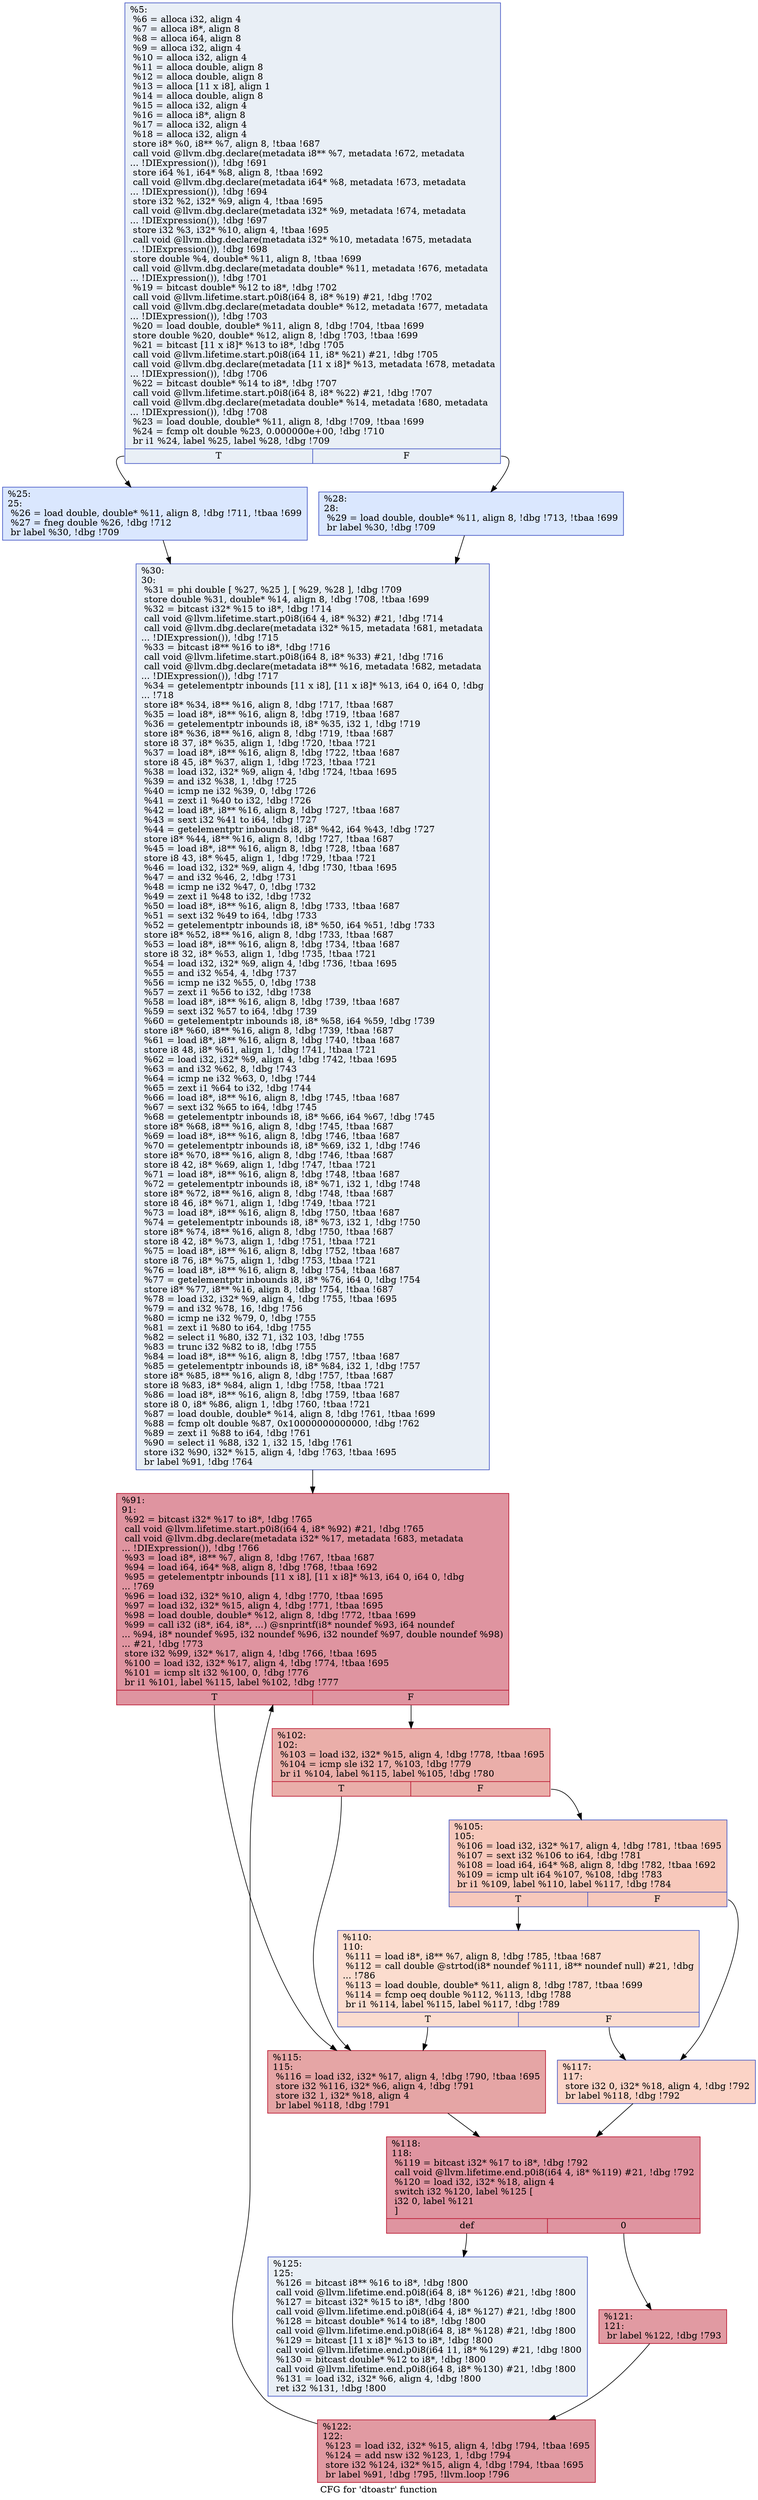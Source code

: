 digraph "CFG for 'dtoastr' function" {
	label="CFG for 'dtoastr' function";

	Node0xa57410 [shape=record,color="#3d50c3ff", style=filled, fillcolor="#cedaeb70",label="{%5:\l  %6 = alloca i32, align 4\l  %7 = alloca i8*, align 8\l  %8 = alloca i64, align 8\l  %9 = alloca i32, align 4\l  %10 = alloca i32, align 4\l  %11 = alloca double, align 8\l  %12 = alloca double, align 8\l  %13 = alloca [11 x i8], align 1\l  %14 = alloca double, align 8\l  %15 = alloca i32, align 4\l  %16 = alloca i8*, align 8\l  %17 = alloca i32, align 4\l  %18 = alloca i32, align 4\l  store i8* %0, i8** %7, align 8, !tbaa !687\l  call void @llvm.dbg.declare(metadata i8** %7, metadata !672, metadata\l... !DIExpression()), !dbg !691\l  store i64 %1, i64* %8, align 8, !tbaa !692\l  call void @llvm.dbg.declare(metadata i64* %8, metadata !673, metadata\l... !DIExpression()), !dbg !694\l  store i32 %2, i32* %9, align 4, !tbaa !695\l  call void @llvm.dbg.declare(metadata i32* %9, metadata !674, metadata\l... !DIExpression()), !dbg !697\l  store i32 %3, i32* %10, align 4, !tbaa !695\l  call void @llvm.dbg.declare(metadata i32* %10, metadata !675, metadata\l... !DIExpression()), !dbg !698\l  store double %4, double* %11, align 8, !tbaa !699\l  call void @llvm.dbg.declare(metadata double* %11, metadata !676, metadata\l... !DIExpression()), !dbg !701\l  %19 = bitcast double* %12 to i8*, !dbg !702\l  call void @llvm.lifetime.start.p0i8(i64 8, i8* %19) #21, !dbg !702\l  call void @llvm.dbg.declare(metadata double* %12, metadata !677, metadata\l... !DIExpression()), !dbg !703\l  %20 = load double, double* %11, align 8, !dbg !704, !tbaa !699\l  store double %20, double* %12, align 8, !dbg !703, !tbaa !699\l  %21 = bitcast [11 x i8]* %13 to i8*, !dbg !705\l  call void @llvm.lifetime.start.p0i8(i64 11, i8* %21) #21, !dbg !705\l  call void @llvm.dbg.declare(metadata [11 x i8]* %13, metadata !678, metadata\l... !DIExpression()), !dbg !706\l  %22 = bitcast double* %14 to i8*, !dbg !707\l  call void @llvm.lifetime.start.p0i8(i64 8, i8* %22) #21, !dbg !707\l  call void @llvm.dbg.declare(metadata double* %14, metadata !680, metadata\l... !DIExpression()), !dbg !708\l  %23 = load double, double* %11, align 8, !dbg !709, !tbaa !699\l  %24 = fcmp olt double %23, 0.000000e+00, !dbg !710\l  br i1 %24, label %25, label %28, !dbg !709\l|{<s0>T|<s1>F}}"];
	Node0xa57410:s0 -> Node0xa57520;
	Node0xa57410:s1 -> Node0xa57570;
	Node0xa57520 [shape=record,color="#3d50c3ff", style=filled, fillcolor="#abc8fd70",label="{%25:\l25:                                               \l  %26 = load double, double* %11, align 8, !dbg !711, !tbaa !699\l  %27 = fneg double %26, !dbg !712\l  br label %30, !dbg !709\l}"];
	Node0xa57520 -> Node0xa575c0;
	Node0xa57570 [shape=record,color="#3d50c3ff", style=filled, fillcolor="#abc8fd70",label="{%28:\l28:                                               \l  %29 = load double, double* %11, align 8, !dbg !713, !tbaa !699\l  br label %30, !dbg !709\l}"];
	Node0xa57570 -> Node0xa575c0;
	Node0xa575c0 [shape=record,color="#3d50c3ff", style=filled, fillcolor="#cedaeb70",label="{%30:\l30:                                               \l  %31 = phi double [ %27, %25 ], [ %29, %28 ], !dbg !709\l  store double %31, double* %14, align 8, !dbg !708, !tbaa !699\l  %32 = bitcast i32* %15 to i8*, !dbg !714\l  call void @llvm.lifetime.start.p0i8(i64 4, i8* %32) #21, !dbg !714\l  call void @llvm.dbg.declare(metadata i32* %15, metadata !681, metadata\l... !DIExpression()), !dbg !715\l  %33 = bitcast i8** %16 to i8*, !dbg !716\l  call void @llvm.lifetime.start.p0i8(i64 8, i8* %33) #21, !dbg !716\l  call void @llvm.dbg.declare(metadata i8** %16, metadata !682, metadata\l... !DIExpression()), !dbg !717\l  %34 = getelementptr inbounds [11 x i8], [11 x i8]* %13, i64 0, i64 0, !dbg\l... !718\l  store i8* %34, i8** %16, align 8, !dbg !717, !tbaa !687\l  %35 = load i8*, i8** %16, align 8, !dbg !719, !tbaa !687\l  %36 = getelementptr inbounds i8, i8* %35, i32 1, !dbg !719\l  store i8* %36, i8** %16, align 8, !dbg !719, !tbaa !687\l  store i8 37, i8* %35, align 1, !dbg !720, !tbaa !721\l  %37 = load i8*, i8** %16, align 8, !dbg !722, !tbaa !687\l  store i8 45, i8* %37, align 1, !dbg !723, !tbaa !721\l  %38 = load i32, i32* %9, align 4, !dbg !724, !tbaa !695\l  %39 = and i32 %38, 1, !dbg !725\l  %40 = icmp ne i32 %39, 0, !dbg !726\l  %41 = zext i1 %40 to i32, !dbg !726\l  %42 = load i8*, i8** %16, align 8, !dbg !727, !tbaa !687\l  %43 = sext i32 %41 to i64, !dbg !727\l  %44 = getelementptr inbounds i8, i8* %42, i64 %43, !dbg !727\l  store i8* %44, i8** %16, align 8, !dbg !727, !tbaa !687\l  %45 = load i8*, i8** %16, align 8, !dbg !728, !tbaa !687\l  store i8 43, i8* %45, align 1, !dbg !729, !tbaa !721\l  %46 = load i32, i32* %9, align 4, !dbg !730, !tbaa !695\l  %47 = and i32 %46, 2, !dbg !731\l  %48 = icmp ne i32 %47, 0, !dbg !732\l  %49 = zext i1 %48 to i32, !dbg !732\l  %50 = load i8*, i8** %16, align 8, !dbg !733, !tbaa !687\l  %51 = sext i32 %49 to i64, !dbg !733\l  %52 = getelementptr inbounds i8, i8* %50, i64 %51, !dbg !733\l  store i8* %52, i8** %16, align 8, !dbg !733, !tbaa !687\l  %53 = load i8*, i8** %16, align 8, !dbg !734, !tbaa !687\l  store i8 32, i8* %53, align 1, !dbg !735, !tbaa !721\l  %54 = load i32, i32* %9, align 4, !dbg !736, !tbaa !695\l  %55 = and i32 %54, 4, !dbg !737\l  %56 = icmp ne i32 %55, 0, !dbg !738\l  %57 = zext i1 %56 to i32, !dbg !738\l  %58 = load i8*, i8** %16, align 8, !dbg !739, !tbaa !687\l  %59 = sext i32 %57 to i64, !dbg !739\l  %60 = getelementptr inbounds i8, i8* %58, i64 %59, !dbg !739\l  store i8* %60, i8** %16, align 8, !dbg !739, !tbaa !687\l  %61 = load i8*, i8** %16, align 8, !dbg !740, !tbaa !687\l  store i8 48, i8* %61, align 1, !dbg !741, !tbaa !721\l  %62 = load i32, i32* %9, align 4, !dbg !742, !tbaa !695\l  %63 = and i32 %62, 8, !dbg !743\l  %64 = icmp ne i32 %63, 0, !dbg !744\l  %65 = zext i1 %64 to i32, !dbg !744\l  %66 = load i8*, i8** %16, align 8, !dbg !745, !tbaa !687\l  %67 = sext i32 %65 to i64, !dbg !745\l  %68 = getelementptr inbounds i8, i8* %66, i64 %67, !dbg !745\l  store i8* %68, i8** %16, align 8, !dbg !745, !tbaa !687\l  %69 = load i8*, i8** %16, align 8, !dbg !746, !tbaa !687\l  %70 = getelementptr inbounds i8, i8* %69, i32 1, !dbg !746\l  store i8* %70, i8** %16, align 8, !dbg !746, !tbaa !687\l  store i8 42, i8* %69, align 1, !dbg !747, !tbaa !721\l  %71 = load i8*, i8** %16, align 8, !dbg !748, !tbaa !687\l  %72 = getelementptr inbounds i8, i8* %71, i32 1, !dbg !748\l  store i8* %72, i8** %16, align 8, !dbg !748, !tbaa !687\l  store i8 46, i8* %71, align 1, !dbg !749, !tbaa !721\l  %73 = load i8*, i8** %16, align 8, !dbg !750, !tbaa !687\l  %74 = getelementptr inbounds i8, i8* %73, i32 1, !dbg !750\l  store i8* %74, i8** %16, align 8, !dbg !750, !tbaa !687\l  store i8 42, i8* %73, align 1, !dbg !751, !tbaa !721\l  %75 = load i8*, i8** %16, align 8, !dbg !752, !tbaa !687\l  store i8 76, i8* %75, align 1, !dbg !753, !tbaa !721\l  %76 = load i8*, i8** %16, align 8, !dbg !754, !tbaa !687\l  %77 = getelementptr inbounds i8, i8* %76, i64 0, !dbg !754\l  store i8* %77, i8** %16, align 8, !dbg !754, !tbaa !687\l  %78 = load i32, i32* %9, align 4, !dbg !755, !tbaa !695\l  %79 = and i32 %78, 16, !dbg !756\l  %80 = icmp ne i32 %79, 0, !dbg !755\l  %81 = zext i1 %80 to i64, !dbg !755\l  %82 = select i1 %80, i32 71, i32 103, !dbg !755\l  %83 = trunc i32 %82 to i8, !dbg !755\l  %84 = load i8*, i8** %16, align 8, !dbg !757, !tbaa !687\l  %85 = getelementptr inbounds i8, i8* %84, i32 1, !dbg !757\l  store i8* %85, i8** %16, align 8, !dbg !757, !tbaa !687\l  store i8 %83, i8* %84, align 1, !dbg !758, !tbaa !721\l  %86 = load i8*, i8** %16, align 8, !dbg !759, !tbaa !687\l  store i8 0, i8* %86, align 1, !dbg !760, !tbaa !721\l  %87 = load double, double* %14, align 8, !dbg !761, !tbaa !699\l  %88 = fcmp olt double %87, 0x10000000000000, !dbg !762\l  %89 = zext i1 %88 to i64, !dbg !761\l  %90 = select i1 %88, i32 1, i32 15, !dbg !761\l  store i32 %90, i32* %15, align 4, !dbg !763, !tbaa !695\l  br label %91, !dbg !764\l}"];
	Node0xa575c0 -> Node0xa57610;
	Node0xa57610 [shape=record,color="#b70d28ff", style=filled, fillcolor="#b70d2870",label="{%91:\l91:                                               \l  %92 = bitcast i32* %17 to i8*, !dbg !765\l  call void @llvm.lifetime.start.p0i8(i64 4, i8* %92) #21, !dbg !765\l  call void @llvm.dbg.declare(metadata i32* %17, metadata !683, metadata\l... !DIExpression()), !dbg !766\l  %93 = load i8*, i8** %7, align 8, !dbg !767, !tbaa !687\l  %94 = load i64, i64* %8, align 8, !dbg !768, !tbaa !692\l  %95 = getelementptr inbounds [11 x i8], [11 x i8]* %13, i64 0, i64 0, !dbg\l... !769\l  %96 = load i32, i32* %10, align 4, !dbg !770, !tbaa !695\l  %97 = load i32, i32* %15, align 4, !dbg !771, !tbaa !695\l  %98 = load double, double* %12, align 8, !dbg !772, !tbaa !699\l  %99 = call i32 (i8*, i64, i8*, ...) @snprintf(i8* noundef %93, i64 noundef\l... %94, i8* noundef %95, i32 noundef %96, i32 noundef %97, double noundef %98)\l... #21, !dbg !773\l  store i32 %99, i32* %17, align 4, !dbg !766, !tbaa !695\l  %100 = load i32, i32* %17, align 4, !dbg !774, !tbaa !695\l  %101 = icmp slt i32 %100, 0, !dbg !776\l  br i1 %101, label %115, label %102, !dbg !777\l|{<s0>T|<s1>F}}"];
	Node0xa57610:s0 -> Node0xa57750;
	Node0xa57610:s1 -> Node0xa57660;
	Node0xa57660 [shape=record,color="#b70d28ff", style=filled, fillcolor="#d0473d70",label="{%102:\l102:                                              \l  %103 = load i32, i32* %15, align 4, !dbg !778, !tbaa !695\l  %104 = icmp sle i32 17, %103, !dbg !779\l  br i1 %104, label %115, label %105, !dbg !780\l|{<s0>T|<s1>F}}"];
	Node0xa57660:s0 -> Node0xa57750;
	Node0xa57660:s1 -> Node0xa576b0;
	Node0xa576b0 [shape=record,color="#3d50c3ff", style=filled, fillcolor="#ed836670",label="{%105:\l105:                                              \l  %106 = load i32, i32* %17, align 4, !dbg !781, !tbaa !695\l  %107 = sext i32 %106 to i64, !dbg !781\l  %108 = load i64, i64* %8, align 8, !dbg !782, !tbaa !692\l  %109 = icmp ult i64 %107, %108, !dbg !783\l  br i1 %109, label %110, label %117, !dbg !784\l|{<s0>T|<s1>F}}"];
	Node0xa576b0:s0 -> Node0xa57700;
	Node0xa576b0:s1 -> Node0xa577a0;
	Node0xa57700 [shape=record,color="#3d50c3ff", style=filled, fillcolor="#f7af9170",label="{%110:\l110:                                              \l  %111 = load i8*, i8** %7, align 8, !dbg !785, !tbaa !687\l  %112 = call double @strtod(i8* noundef %111, i8** noundef null) #21, !dbg\l... !786\l  %113 = load double, double* %11, align 8, !dbg !787, !tbaa !699\l  %114 = fcmp oeq double %112, %113, !dbg !788\l  br i1 %114, label %115, label %117, !dbg !789\l|{<s0>T|<s1>F}}"];
	Node0xa57700:s0 -> Node0xa57750;
	Node0xa57700:s1 -> Node0xa577a0;
	Node0xa57750 [shape=record,color="#b70d28ff", style=filled, fillcolor="#c5333470",label="{%115:\l115:                                              \l  %116 = load i32, i32* %17, align 4, !dbg !790, !tbaa !695\l  store i32 %116, i32* %6, align 4, !dbg !791\l  store i32 1, i32* %18, align 4\l  br label %118, !dbg !791\l}"];
	Node0xa57750 -> Node0xa577f0;
	Node0xa577a0 [shape=record,color="#3d50c3ff", style=filled, fillcolor="#f59c7d70",label="{%117:\l117:                                              \l  store i32 0, i32* %18, align 4, !dbg !792\l  br label %118, !dbg !792\l}"];
	Node0xa577a0 -> Node0xa577f0;
	Node0xa577f0 [shape=record,color="#b70d28ff", style=filled, fillcolor="#b70d2870",label="{%118:\l118:                                              \l  %119 = bitcast i32* %17 to i8*, !dbg !792\l  call void @llvm.lifetime.end.p0i8(i64 4, i8* %119) #21, !dbg !792\l  %120 = load i32, i32* %18, align 4\l  switch i32 %120, label %125 [\l    i32 0, label %121\l  ]\l|{<s0>def|<s1>0}}"];
	Node0xa577f0:s0 -> Node0xa578e0;
	Node0xa577f0:s1 -> Node0xa57840;
	Node0xa57840 [shape=record,color="#b70d28ff", style=filled, fillcolor="#bb1b2c70",label="{%121:\l121:                                              \l  br label %122, !dbg !793\l}"];
	Node0xa57840 -> Node0xa57890;
	Node0xa57890 [shape=record,color="#b70d28ff", style=filled, fillcolor="#bb1b2c70",label="{%122:\l122:                                              \l  %123 = load i32, i32* %15, align 4, !dbg !794, !tbaa !695\l  %124 = add nsw i32 %123, 1, !dbg !794\l  store i32 %124, i32* %15, align 4, !dbg !794, !tbaa !695\l  br label %91, !dbg !795, !llvm.loop !796\l}"];
	Node0xa57890 -> Node0xa57610;
	Node0xa578e0 [shape=record,color="#3d50c3ff", style=filled, fillcolor="#cedaeb70",label="{%125:\l125:                                              \l  %126 = bitcast i8** %16 to i8*, !dbg !800\l  call void @llvm.lifetime.end.p0i8(i64 8, i8* %126) #21, !dbg !800\l  %127 = bitcast i32* %15 to i8*, !dbg !800\l  call void @llvm.lifetime.end.p0i8(i64 4, i8* %127) #21, !dbg !800\l  %128 = bitcast double* %14 to i8*, !dbg !800\l  call void @llvm.lifetime.end.p0i8(i64 8, i8* %128) #21, !dbg !800\l  %129 = bitcast [11 x i8]* %13 to i8*, !dbg !800\l  call void @llvm.lifetime.end.p0i8(i64 11, i8* %129) #21, !dbg !800\l  %130 = bitcast double* %12 to i8*, !dbg !800\l  call void @llvm.lifetime.end.p0i8(i64 8, i8* %130) #21, !dbg !800\l  %131 = load i32, i32* %6, align 4, !dbg !800\l  ret i32 %131, !dbg !800\l}"];
}

